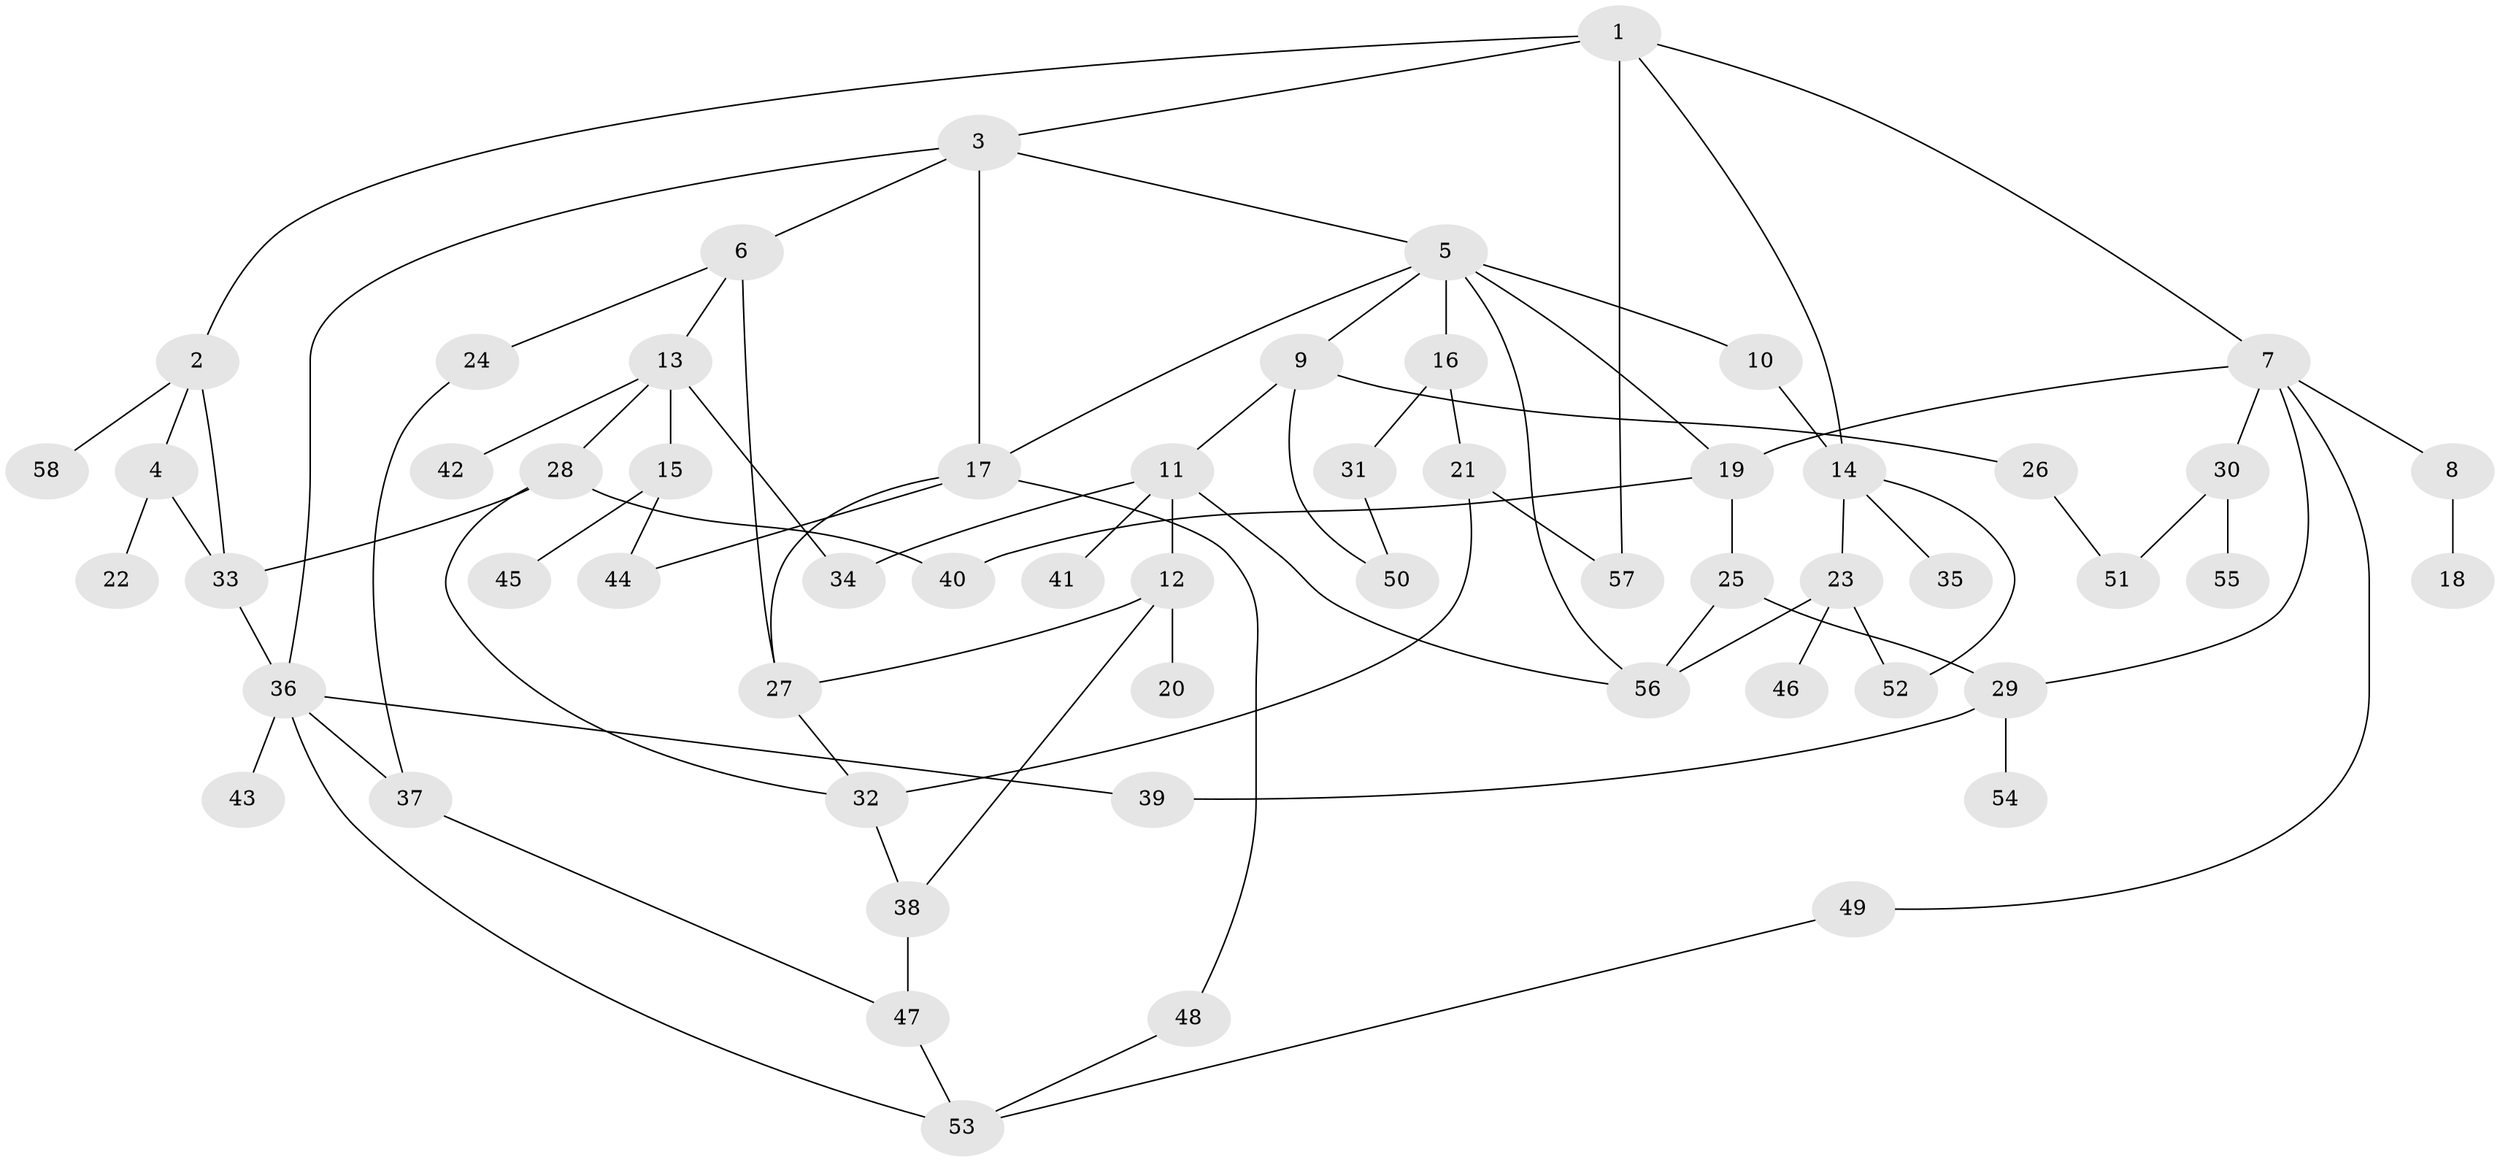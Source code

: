 // Generated by graph-tools (version 1.1) at 2025/01/03/09/25 03:01:09]
// undirected, 58 vertices, 85 edges
graph export_dot {
graph [start="1"]
  node [color=gray90,style=filled];
  1;
  2;
  3;
  4;
  5;
  6;
  7;
  8;
  9;
  10;
  11;
  12;
  13;
  14;
  15;
  16;
  17;
  18;
  19;
  20;
  21;
  22;
  23;
  24;
  25;
  26;
  27;
  28;
  29;
  30;
  31;
  32;
  33;
  34;
  35;
  36;
  37;
  38;
  39;
  40;
  41;
  42;
  43;
  44;
  45;
  46;
  47;
  48;
  49;
  50;
  51;
  52;
  53;
  54;
  55;
  56;
  57;
  58;
  1 -- 2;
  1 -- 3;
  1 -- 7;
  1 -- 14;
  1 -- 57;
  2 -- 4;
  2 -- 58;
  2 -- 33;
  3 -- 5;
  3 -- 6;
  3 -- 36;
  3 -- 17;
  4 -- 22;
  4 -- 33;
  5 -- 9;
  5 -- 10;
  5 -- 16;
  5 -- 17;
  5 -- 19;
  5 -- 56;
  6 -- 13;
  6 -- 24;
  6 -- 27;
  7 -- 8;
  7 -- 29;
  7 -- 30;
  7 -- 49;
  7 -- 19;
  8 -- 18;
  9 -- 11;
  9 -- 26;
  9 -- 50;
  10 -- 14;
  11 -- 12;
  11 -- 41;
  11 -- 56;
  11 -- 34;
  12 -- 20;
  12 -- 38;
  12 -- 27;
  13 -- 15;
  13 -- 28;
  13 -- 34;
  13 -- 42;
  14 -- 23;
  14 -- 35;
  14 -- 52;
  15 -- 44;
  15 -- 45;
  16 -- 21;
  16 -- 31;
  17 -- 48;
  17 -- 27;
  17 -- 44;
  19 -- 25;
  19 -- 40;
  21 -- 57;
  21 -- 32;
  23 -- 46;
  23 -- 56;
  23 -- 52;
  24 -- 37;
  25 -- 56;
  25 -- 29;
  26 -- 51;
  27 -- 32;
  28 -- 32;
  28 -- 33;
  28 -- 40;
  29 -- 39;
  29 -- 54;
  30 -- 51;
  30 -- 55;
  31 -- 50;
  32 -- 38;
  33 -- 36;
  36 -- 37;
  36 -- 43;
  36 -- 53;
  36 -- 39;
  37 -- 47;
  38 -- 47;
  47 -- 53;
  48 -- 53;
  49 -- 53;
}
